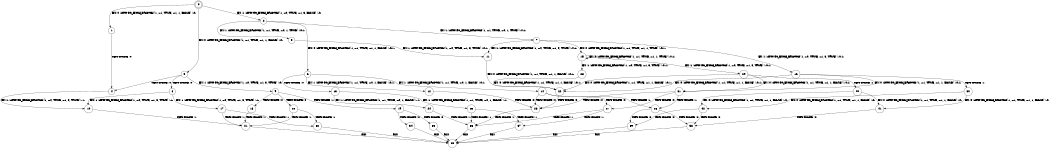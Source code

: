 digraph BCG {
size = "7, 10.5";
center = TRUE;
node [shape = circle];
0 [peripheries = 2];
0 -> 1 [label = "EX !0 !ATOMIC_EXCH_BRANCH (1, +1, TRUE, +1, 1, FALSE) !:0:"];
0 -> 2 [label = "EX !1 !ATOMIC_EXCH_BRANCH (1, +0, TRUE, +1, 3, FALSE) !:0:"];
0 -> 3 [label = "EX !0 !ATOMIC_EXCH_BRANCH (1, +1, TRUE, +1, 1, FALSE) !:0:"];
1 -> 4 [label = "TERMINATE !0"];
2 -> 5 [label = "EX !1 !ATOMIC_EXCH_BRANCH (1, +1, TRUE, +0, 1, TRUE) !:0:1:"];
2 -> 6 [label = "EX !0 !ATOMIC_EXCH_BRANCH (1, +1, TRUE, +1, 1, FALSE) !:0:1:"];
2 -> 7 [label = "EX !1 !ATOMIC_EXCH_BRANCH (1, +1, TRUE, +0, 1, TRUE) !:0:1:"];
3 -> 4 [label = "TERMINATE !0"];
3 -> 8 [label = "TERMINATE !0"];
3 -> 9 [label = "EX !1 !ATOMIC_EXCH_BRANCH (1, +0, TRUE, +1, 3, TRUE) !:0:"];
4 -> 10 [label = "EX !1 !ATOMIC_EXCH_BRANCH (1, +0, TRUE, +1, 3, TRUE) !:1:"];
5 -> 11 [label = "EX !1 !ATOMIC_EXCH_BRANCH (1, +0, TRUE, +1, 3, TRUE) !:0:1:"];
6 -> 12 [label = "EX !1 !ATOMIC_EXCH_BRANCH (1, +1, TRUE, +0, 1, FALSE) !:0:1:"];
6 -> 13 [label = "TERMINATE !0"];
6 -> 14 [label = "EX !1 !ATOMIC_EXCH_BRANCH (1, +1, TRUE, +0, 1, FALSE) !:0:1:"];
7 -> 11 [label = "EX !1 !ATOMIC_EXCH_BRANCH (1, +0, TRUE, +1, 3, TRUE) !:0:1:"];
7 -> 15 [label = "EX !0 !ATOMIC_EXCH_BRANCH (1, +1, TRUE, +1, 1, TRUE) !:0:1:"];
7 -> 16 [label = "EX !1 !ATOMIC_EXCH_BRANCH (1, +0, TRUE, +1, 3, TRUE) !:0:1:"];
8 -> 10 [label = "EX !1 !ATOMIC_EXCH_BRANCH (1, +0, TRUE, +1, 3, TRUE) !:1:"];
8 -> 17 [label = "EX !1 !ATOMIC_EXCH_BRANCH (1, +0, TRUE, +1, 3, TRUE) !:1:"];
9 -> 18 [label = "TERMINATE !0"];
9 -> 19 [label = "TERMINATE !1"];
9 -> 20 [label = "TERMINATE !0"];
10 -> 21 [label = "TERMINATE !1"];
11 -> 22 [label = "EX !0 !ATOMIC_EXCH_BRANCH (1, +1, TRUE, +1, 1, FALSE) !:0:1:"];
12 -> 23 [label = "TERMINATE !0"];
13 -> 24 [label = "EX !1 !ATOMIC_EXCH_BRANCH (1, +1, TRUE, +0, 1, FALSE) !:1:"];
13 -> 25 [label = "EX !1 !ATOMIC_EXCH_BRANCH (1, +1, TRUE, +0, 1, FALSE) !:1:"];
14 -> 23 [label = "TERMINATE !0"];
14 -> 26 [label = "TERMINATE !1"];
14 -> 27 [label = "TERMINATE !0"];
15 -> 28 [label = "EX !1 !ATOMIC_EXCH_BRANCH (1, +0, TRUE, +1, 3, TRUE) !:0:1:"];
15 -> 29 [label = "EX !1 !ATOMIC_EXCH_BRANCH (1, +0, TRUE, +1, 3, TRUE) !:0:1:"];
15 -> 15 [label = "EX !0 !ATOMIC_EXCH_BRANCH (1, +1, TRUE, +1, 1, TRUE) !:0:1:"];
16 -> 22 [label = "EX !0 !ATOMIC_EXCH_BRANCH (1, +1, TRUE, +1, 1, FALSE) !:0:1:"];
16 -> 30 [label = "TERMINATE !1"];
16 -> 31 [label = "EX !0 !ATOMIC_EXCH_BRANCH (1, +1, TRUE, +1, 1, FALSE) !:0:1:"];
17 -> 21 [label = "TERMINATE !1"];
17 -> 32 [label = "TERMINATE !1"];
18 -> 21 [label = "TERMINATE !1"];
19 -> 33 [label = "TERMINATE !0"];
19 -> 34 [label = "TERMINATE !0"];
20 -> 21 [label = "TERMINATE !1"];
20 -> 32 [label = "TERMINATE !1"];
21 -> 35 [label = "exit"];
22 -> 23 [label = "TERMINATE !0"];
23 -> 36 [label = "TERMINATE !1"];
24 -> 36 [label = "TERMINATE !1"];
25 -> 36 [label = "TERMINATE !1"];
25 -> 37 [label = "TERMINATE !1"];
26 -> 38 [label = "TERMINATE !0"];
26 -> 39 [label = "TERMINATE !0"];
27 -> 36 [label = "TERMINATE !1"];
27 -> 37 [label = "TERMINATE !1"];
28 -> 22 [label = "EX !0 !ATOMIC_EXCH_BRANCH (1, +1, TRUE, +1, 1, FALSE) !:0:1:"];
29 -> 22 [label = "EX !0 !ATOMIC_EXCH_BRANCH (1, +1, TRUE, +1, 1, FALSE) !:0:1:"];
29 -> 40 [label = "TERMINATE !1"];
29 -> 31 [label = "EX !0 !ATOMIC_EXCH_BRANCH (1, +1, TRUE, +1, 1, FALSE) !:0:1:"];
30 -> 41 [label = "EX !0 !ATOMIC_EXCH_BRANCH (1, +1, TRUE, +1, 1, FALSE) !:0:"];
30 -> 42 [label = "EX !0 !ATOMIC_EXCH_BRANCH (1, +1, TRUE, +1, 1, FALSE) !:0:"];
31 -> 23 [label = "TERMINATE !0"];
31 -> 26 [label = "TERMINATE !1"];
31 -> 27 [label = "TERMINATE !0"];
32 -> 35 [label = "exit"];
33 -> 35 [label = "exit"];
34 -> 35 [label = "exit"];
36 -> 35 [label = "exit"];
37 -> 35 [label = "exit"];
38 -> 35 [label = "exit"];
39 -> 35 [label = "exit"];
40 -> 41 [label = "EX !0 !ATOMIC_EXCH_BRANCH (1, +1, TRUE, +1, 1, FALSE) !:0:"];
40 -> 42 [label = "EX !0 !ATOMIC_EXCH_BRANCH (1, +1, TRUE, +1, 1, FALSE) !:0:"];
41 -> 38 [label = "TERMINATE !0"];
42 -> 38 [label = "TERMINATE !0"];
42 -> 39 [label = "TERMINATE !0"];
}
